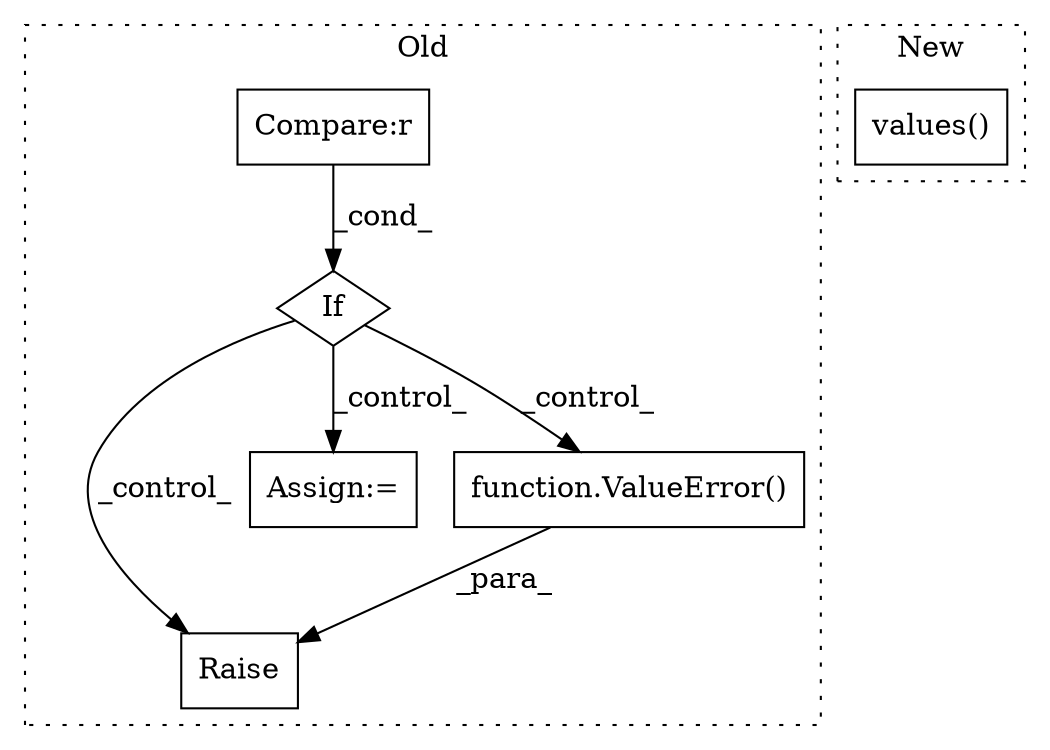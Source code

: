 digraph G {
subgraph cluster0 {
1 [label="Raise" a="91" s="8343" l="6" shape="box"];
3 [label="If" a="96" s="8294" l="3" shape="diamond"];
4 [label="Assign:=" a="68" s="8587" l="3" shape="box"];
5 [label="Compare:r" a="40" s="8297" l="20" shape="box"];
6 [label="function.ValueError()" a="75" s="8349,8484" l="28,1" shape="box"];
label = "Old";
style="dotted";
}
subgraph cluster1 {
2 [label="values()" a="75" s="1990" l="26" shape="box"];
label = "New";
style="dotted";
}
3 -> 4 [label="_control_"];
3 -> 6 [label="_control_"];
3 -> 1 [label="_control_"];
5 -> 3 [label="_cond_"];
6 -> 1 [label="_para_"];
}